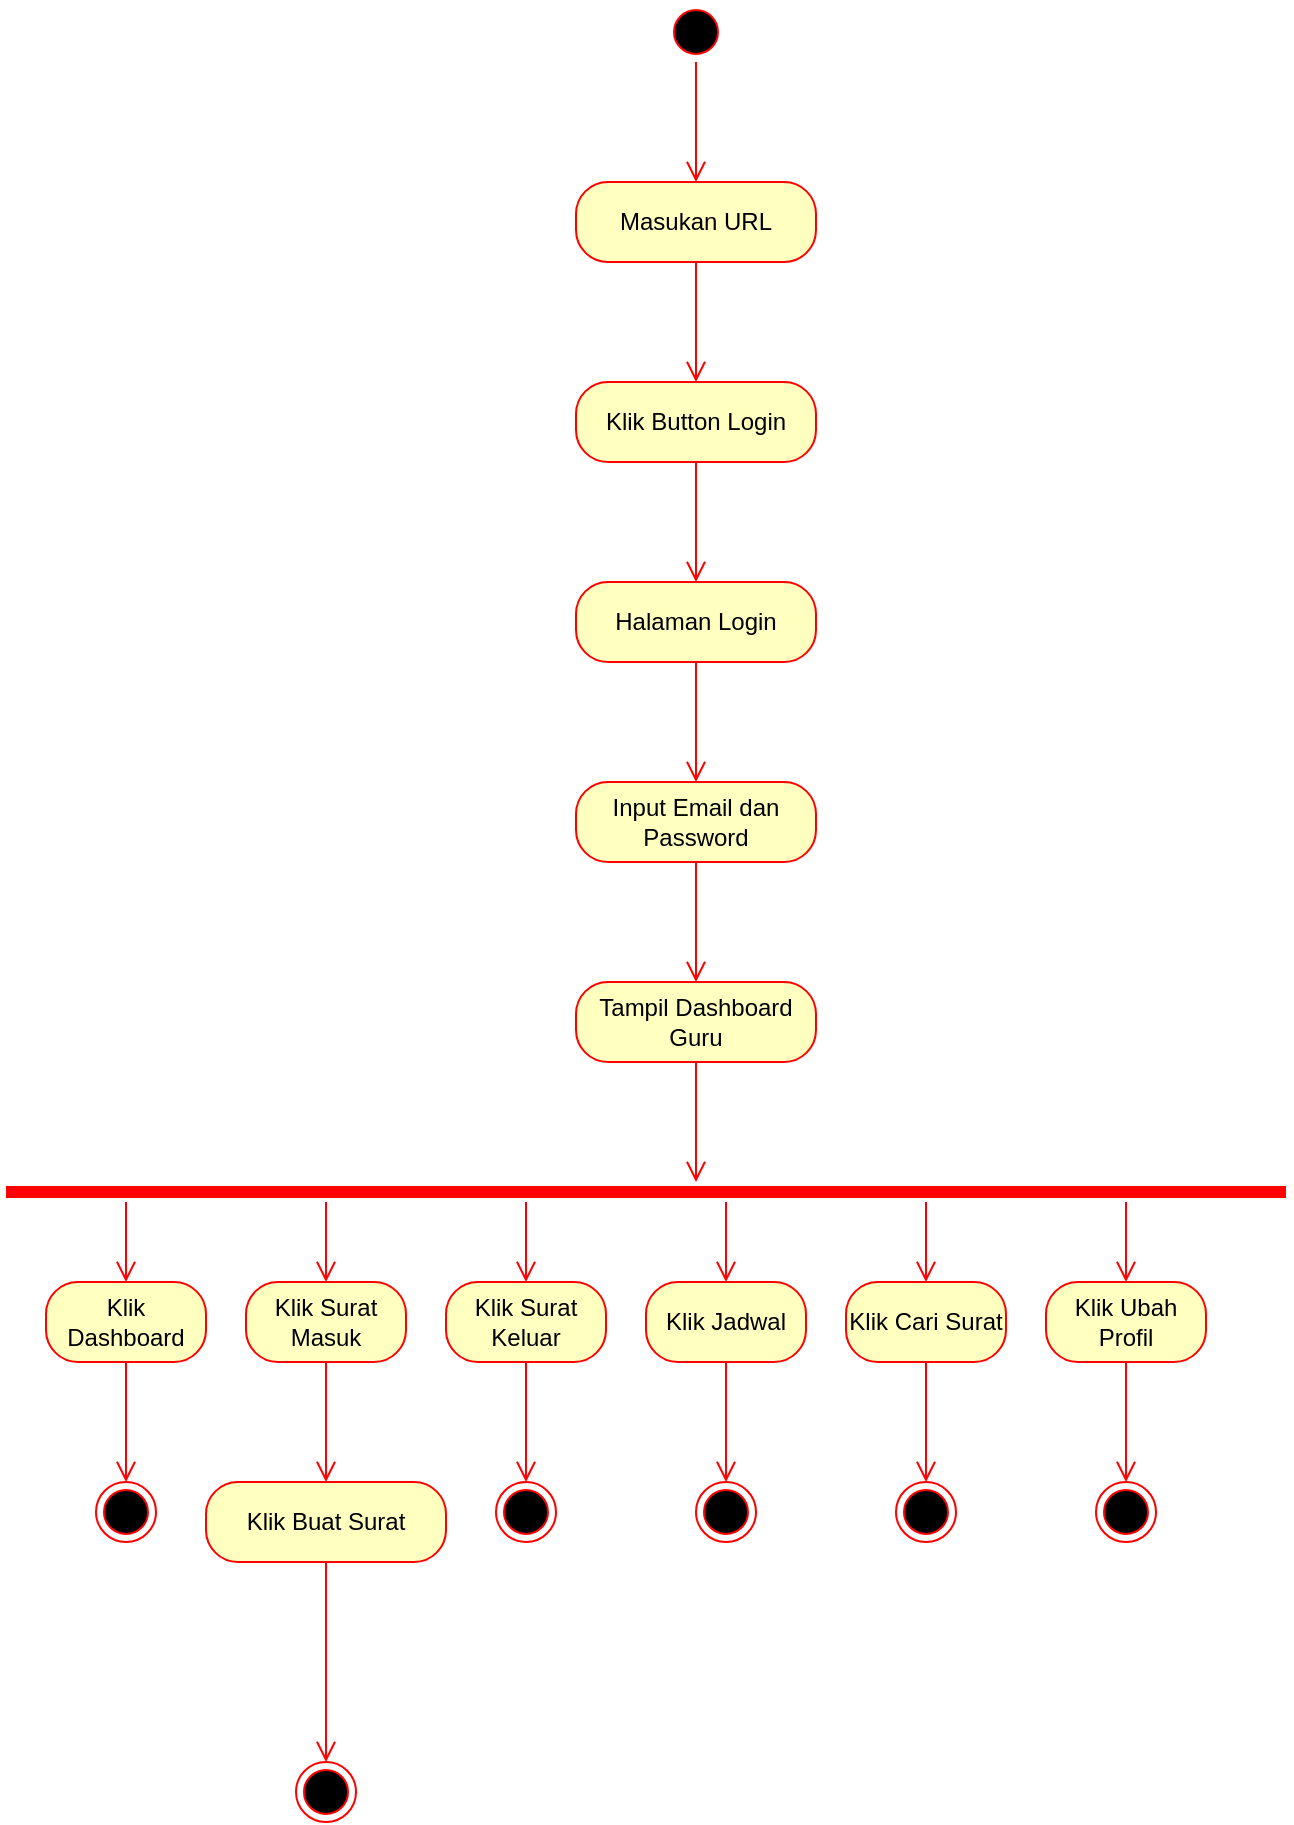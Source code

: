 <mxfile version="21.1.6" type="device">
  <diagram name="Page-1" id="mJlU_098rGXr4-JCs8MA">
    <mxGraphModel dx="1233" dy="573" grid="1" gridSize="10" guides="1" tooltips="1" connect="1" arrows="1" fold="1" page="1" pageScale="1" pageWidth="850" pageHeight="1100" math="0" shadow="0">
      <root>
        <mxCell id="0" />
        <mxCell id="1" parent="0" />
        <mxCell id="uJcHsqmsMlFsnE2hgPNo-1" value="" style="ellipse;html=1;shape=startState;fillColor=#000000;strokeColor=#ff0000;" vertex="1" parent="1">
          <mxGeometry x="370" y="40" width="30" height="30" as="geometry" />
        </mxCell>
        <mxCell id="uJcHsqmsMlFsnE2hgPNo-2" value="" style="edgeStyle=orthogonalEdgeStyle;html=1;verticalAlign=bottom;endArrow=open;endSize=8;strokeColor=#ff0000;rounded=0;" edge="1" parent="1" source="uJcHsqmsMlFsnE2hgPNo-1">
          <mxGeometry relative="1" as="geometry">
            <mxPoint x="385" y="130" as="targetPoint" />
          </mxGeometry>
        </mxCell>
        <mxCell id="uJcHsqmsMlFsnE2hgPNo-3" value="Masukan URL" style="rounded=1;whiteSpace=wrap;html=1;arcSize=40;fontColor=#000000;fillColor=#ffffc0;strokeColor=#ff0000;" vertex="1" parent="1">
          <mxGeometry x="325" y="130" width="120" height="40" as="geometry" />
        </mxCell>
        <mxCell id="uJcHsqmsMlFsnE2hgPNo-4" value="" style="edgeStyle=orthogonalEdgeStyle;html=1;verticalAlign=bottom;endArrow=open;endSize=8;strokeColor=#ff0000;rounded=0;" edge="1" parent="1" source="uJcHsqmsMlFsnE2hgPNo-3">
          <mxGeometry relative="1" as="geometry">
            <mxPoint x="385" y="230" as="targetPoint" />
          </mxGeometry>
        </mxCell>
        <mxCell id="uJcHsqmsMlFsnE2hgPNo-5" value="Klik Button Login" style="rounded=1;whiteSpace=wrap;html=1;arcSize=40;fontColor=#000000;fillColor=#ffffc0;strokeColor=#ff0000;" vertex="1" parent="1">
          <mxGeometry x="325" y="230" width="120" height="40" as="geometry" />
        </mxCell>
        <mxCell id="uJcHsqmsMlFsnE2hgPNo-6" value="" style="edgeStyle=orthogonalEdgeStyle;html=1;verticalAlign=bottom;endArrow=open;endSize=8;strokeColor=#ff0000;rounded=0;" edge="1" parent="1" source="uJcHsqmsMlFsnE2hgPNo-5">
          <mxGeometry relative="1" as="geometry">
            <mxPoint x="385" y="330" as="targetPoint" />
          </mxGeometry>
        </mxCell>
        <mxCell id="uJcHsqmsMlFsnE2hgPNo-7" value="Halaman Login" style="rounded=1;whiteSpace=wrap;html=1;arcSize=40;fontColor=#000000;fillColor=#ffffc0;strokeColor=#ff0000;" vertex="1" parent="1">
          <mxGeometry x="325" y="330" width="120" height="40" as="geometry" />
        </mxCell>
        <mxCell id="uJcHsqmsMlFsnE2hgPNo-8" value="" style="edgeStyle=orthogonalEdgeStyle;html=1;verticalAlign=bottom;endArrow=open;endSize=8;strokeColor=#ff0000;rounded=0;" edge="1" parent="1" source="uJcHsqmsMlFsnE2hgPNo-7">
          <mxGeometry relative="1" as="geometry">
            <mxPoint x="385" y="430" as="targetPoint" />
          </mxGeometry>
        </mxCell>
        <mxCell id="uJcHsqmsMlFsnE2hgPNo-9" value="Input Email dan Password" style="rounded=1;whiteSpace=wrap;html=1;arcSize=40;fontColor=#000000;fillColor=#ffffc0;strokeColor=#ff0000;" vertex="1" parent="1">
          <mxGeometry x="325" y="430" width="120" height="40" as="geometry" />
        </mxCell>
        <mxCell id="uJcHsqmsMlFsnE2hgPNo-10" value="" style="edgeStyle=orthogonalEdgeStyle;html=1;verticalAlign=bottom;endArrow=open;endSize=8;strokeColor=#ff0000;rounded=0;" edge="1" parent="1" source="uJcHsqmsMlFsnE2hgPNo-9">
          <mxGeometry relative="1" as="geometry">
            <mxPoint x="385" y="530" as="targetPoint" />
          </mxGeometry>
        </mxCell>
        <mxCell id="uJcHsqmsMlFsnE2hgPNo-11" value="Tampil Dashboard Guru" style="rounded=1;whiteSpace=wrap;html=1;arcSize=40;fontColor=#000000;fillColor=#ffffc0;strokeColor=#ff0000;" vertex="1" parent="1">
          <mxGeometry x="325" y="530" width="120" height="40" as="geometry" />
        </mxCell>
        <mxCell id="uJcHsqmsMlFsnE2hgPNo-12" value="" style="edgeStyle=orthogonalEdgeStyle;html=1;verticalAlign=bottom;endArrow=open;endSize=8;strokeColor=#ff0000;rounded=0;" edge="1" parent="1" source="uJcHsqmsMlFsnE2hgPNo-11">
          <mxGeometry relative="1" as="geometry">
            <mxPoint x="385" y="630" as="targetPoint" />
          </mxGeometry>
        </mxCell>
        <mxCell id="uJcHsqmsMlFsnE2hgPNo-13" value="" style="shape=line;html=1;strokeWidth=6;strokeColor=#ff0000;" vertex="1" parent="1">
          <mxGeometry x="40" y="630" width="640" height="10" as="geometry" />
        </mxCell>
        <mxCell id="uJcHsqmsMlFsnE2hgPNo-14" value="" style="edgeStyle=orthogonalEdgeStyle;html=1;verticalAlign=bottom;endArrow=open;endSize=8;strokeColor=#ff0000;rounded=0;" edge="1" parent="1">
          <mxGeometry relative="1" as="geometry">
            <mxPoint x="100" y="680" as="targetPoint" />
            <mxPoint x="100" y="640" as="sourcePoint" />
          </mxGeometry>
        </mxCell>
        <mxCell id="uJcHsqmsMlFsnE2hgPNo-15" value="Klik Dashboard" style="rounded=1;whiteSpace=wrap;html=1;arcSize=40;fontColor=#000000;fillColor=#ffffc0;strokeColor=#ff0000;" vertex="1" parent="1">
          <mxGeometry x="60" y="680" width="80" height="40" as="geometry" />
        </mxCell>
        <mxCell id="uJcHsqmsMlFsnE2hgPNo-16" value="" style="edgeStyle=orthogonalEdgeStyle;html=1;verticalAlign=bottom;endArrow=open;endSize=8;strokeColor=#ff0000;rounded=0;" edge="1" parent="1" source="uJcHsqmsMlFsnE2hgPNo-15">
          <mxGeometry relative="1" as="geometry">
            <mxPoint x="100" y="780" as="targetPoint" />
          </mxGeometry>
        </mxCell>
        <mxCell id="uJcHsqmsMlFsnE2hgPNo-17" value="" style="edgeStyle=orthogonalEdgeStyle;html=1;verticalAlign=bottom;endArrow=open;endSize=8;strokeColor=#ff0000;rounded=0;" edge="1" parent="1">
          <mxGeometry relative="1" as="geometry">
            <mxPoint x="200" y="680" as="targetPoint" />
            <mxPoint x="200" y="640" as="sourcePoint" />
          </mxGeometry>
        </mxCell>
        <mxCell id="uJcHsqmsMlFsnE2hgPNo-18" value="Klik Surat Masuk" style="rounded=1;whiteSpace=wrap;html=1;arcSize=40;fontColor=#000000;fillColor=#ffffc0;strokeColor=#ff0000;" vertex="1" parent="1">
          <mxGeometry x="160" y="680" width="80" height="40" as="geometry" />
        </mxCell>
        <mxCell id="uJcHsqmsMlFsnE2hgPNo-19" value="" style="edgeStyle=orthogonalEdgeStyle;html=1;verticalAlign=bottom;endArrow=open;endSize=8;strokeColor=#ff0000;rounded=0;" edge="1" parent="1" source="uJcHsqmsMlFsnE2hgPNo-18">
          <mxGeometry relative="1" as="geometry">
            <mxPoint x="200" y="780" as="targetPoint" />
          </mxGeometry>
        </mxCell>
        <mxCell id="uJcHsqmsMlFsnE2hgPNo-20" value="" style="edgeStyle=orthogonalEdgeStyle;html=1;verticalAlign=bottom;endArrow=open;endSize=8;strokeColor=#ff0000;rounded=0;" edge="1" parent="1">
          <mxGeometry relative="1" as="geometry">
            <mxPoint x="300" y="680" as="targetPoint" />
            <mxPoint x="300" y="640" as="sourcePoint" />
          </mxGeometry>
        </mxCell>
        <mxCell id="uJcHsqmsMlFsnE2hgPNo-21" value="Klik Surat Keluar" style="rounded=1;whiteSpace=wrap;html=1;arcSize=40;fontColor=#000000;fillColor=#ffffc0;strokeColor=#ff0000;" vertex="1" parent="1">
          <mxGeometry x="260" y="680" width="80" height="40" as="geometry" />
        </mxCell>
        <mxCell id="uJcHsqmsMlFsnE2hgPNo-22" value="" style="edgeStyle=orthogonalEdgeStyle;html=1;verticalAlign=bottom;endArrow=open;endSize=8;strokeColor=#ff0000;rounded=0;" edge="1" parent="1" source="uJcHsqmsMlFsnE2hgPNo-21">
          <mxGeometry relative="1" as="geometry">
            <mxPoint x="300" y="780" as="targetPoint" />
          </mxGeometry>
        </mxCell>
        <mxCell id="uJcHsqmsMlFsnE2hgPNo-23" value="" style="edgeStyle=orthogonalEdgeStyle;html=1;verticalAlign=bottom;endArrow=open;endSize=8;strokeColor=#ff0000;rounded=0;" edge="1" parent="1">
          <mxGeometry relative="1" as="geometry">
            <mxPoint x="400" y="680" as="targetPoint" />
            <mxPoint x="400" y="640" as="sourcePoint" />
          </mxGeometry>
        </mxCell>
        <mxCell id="uJcHsqmsMlFsnE2hgPNo-24" value="Klik Jadwal" style="rounded=1;whiteSpace=wrap;html=1;arcSize=40;fontColor=#000000;fillColor=#ffffc0;strokeColor=#ff0000;" vertex="1" parent="1">
          <mxGeometry x="360" y="680" width="80" height="40" as="geometry" />
        </mxCell>
        <mxCell id="uJcHsqmsMlFsnE2hgPNo-25" value="" style="edgeStyle=orthogonalEdgeStyle;html=1;verticalAlign=bottom;endArrow=open;endSize=8;strokeColor=#ff0000;rounded=0;" edge="1" parent="1" source="uJcHsqmsMlFsnE2hgPNo-24">
          <mxGeometry relative="1" as="geometry">
            <mxPoint x="400" y="780" as="targetPoint" />
          </mxGeometry>
        </mxCell>
        <mxCell id="uJcHsqmsMlFsnE2hgPNo-26" value="" style="edgeStyle=orthogonalEdgeStyle;html=1;verticalAlign=bottom;endArrow=open;endSize=8;strokeColor=#ff0000;rounded=0;" edge="1" parent="1">
          <mxGeometry relative="1" as="geometry">
            <mxPoint x="500" y="680" as="targetPoint" />
            <mxPoint x="500" y="640" as="sourcePoint" />
          </mxGeometry>
        </mxCell>
        <mxCell id="uJcHsqmsMlFsnE2hgPNo-27" value="Klik Cari Surat" style="rounded=1;whiteSpace=wrap;html=1;arcSize=40;fontColor=#000000;fillColor=#ffffc0;strokeColor=#ff0000;" vertex="1" parent="1">
          <mxGeometry x="460" y="680" width="80" height="40" as="geometry" />
        </mxCell>
        <mxCell id="uJcHsqmsMlFsnE2hgPNo-28" value="" style="edgeStyle=orthogonalEdgeStyle;html=1;verticalAlign=bottom;endArrow=open;endSize=8;strokeColor=#ff0000;rounded=0;" edge="1" parent="1" source="uJcHsqmsMlFsnE2hgPNo-27">
          <mxGeometry relative="1" as="geometry">
            <mxPoint x="500" y="780" as="targetPoint" />
          </mxGeometry>
        </mxCell>
        <mxCell id="uJcHsqmsMlFsnE2hgPNo-32" value="" style="edgeStyle=orthogonalEdgeStyle;html=1;verticalAlign=bottom;endArrow=open;endSize=8;strokeColor=#ff0000;rounded=0;" edge="1" parent="1">
          <mxGeometry relative="1" as="geometry">
            <mxPoint x="600" y="680" as="targetPoint" />
            <mxPoint x="600" y="640" as="sourcePoint" />
          </mxGeometry>
        </mxCell>
        <mxCell id="uJcHsqmsMlFsnE2hgPNo-33" value="Klik Ubah Profil" style="rounded=1;whiteSpace=wrap;html=1;arcSize=40;fontColor=#000000;fillColor=#ffffc0;strokeColor=#ff0000;" vertex="1" parent="1">
          <mxGeometry x="560" y="680" width="80" height="40" as="geometry" />
        </mxCell>
        <mxCell id="uJcHsqmsMlFsnE2hgPNo-34" value="" style="edgeStyle=orthogonalEdgeStyle;html=1;verticalAlign=bottom;endArrow=open;endSize=8;strokeColor=#ff0000;rounded=0;" edge="1" parent="1" source="uJcHsqmsMlFsnE2hgPNo-33">
          <mxGeometry relative="1" as="geometry">
            <mxPoint x="600" y="780" as="targetPoint" />
          </mxGeometry>
        </mxCell>
        <mxCell id="uJcHsqmsMlFsnE2hgPNo-37" value="" style="ellipse;html=1;shape=endState;fillColor=#000000;strokeColor=#ff0000;" vertex="1" parent="1">
          <mxGeometry x="85" y="780" width="30" height="30" as="geometry" />
        </mxCell>
        <mxCell id="uJcHsqmsMlFsnE2hgPNo-38" value="" style="ellipse;html=1;shape=endState;fillColor=#000000;strokeColor=#ff0000;" vertex="1" parent="1">
          <mxGeometry x="185" y="920" width="30" height="30" as="geometry" />
        </mxCell>
        <mxCell id="uJcHsqmsMlFsnE2hgPNo-39" value="" style="ellipse;html=1;shape=endState;fillColor=#000000;strokeColor=#ff0000;" vertex="1" parent="1">
          <mxGeometry x="285" y="780" width="30" height="30" as="geometry" />
        </mxCell>
        <mxCell id="uJcHsqmsMlFsnE2hgPNo-40" value="" style="ellipse;html=1;shape=endState;fillColor=#000000;strokeColor=#ff0000;" vertex="1" parent="1">
          <mxGeometry x="385" y="780" width="30" height="30" as="geometry" />
        </mxCell>
        <mxCell id="uJcHsqmsMlFsnE2hgPNo-41" value="" style="ellipse;html=1;shape=endState;fillColor=#000000;strokeColor=#ff0000;" vertex="1" parent="1">
          <mxGeometry x="485" y="780" width="30" height="30" as="geometry" />
        </mxCell>
        <mxCell id="uJcHsqmsMlFsnE2hgPNo-42" value="" style="ellipse;html=1;shape=endState;fillColor=#000000;strokeColor=#ff0000;" vertex="1" parent="1">
          <mxGeometry x="585" y="780" width="30" height="30" as="geometry" />
        </mxCell>
        <mxCell id="uJcHsqmsMlFsnE2hgPNo-46" value="Klik Buat Surat" style="rounded=1;whiteSpace=wrap;html=1;arcSize=40;fontColor=#000000;fillColor=#ffffc0;strokeColor=#ff0000;" vertex="1" parent="1">
          <mxGeometry x="140" y="780" width="120" height="40" as="geometry" />
        </mxCell>
        <mxCell id="uJcHsqmsMlFsnE2hgPNo-47" value="" style="edgeStyle=orthogonalEdgeStyle;html=1;verticalAlign=bottom;endArrow=open;endSize=8;strokeColor=#ff0000;rounded=0;entryX=0.5;entryY=0;entryDx=0;entryDy=0;" edge="1" source="uJcHsqmsMlFsnE2hgPNo-46" parent="1" target="uJcHsqmsMlFsnE2hgPNo-38">
          <mxGeometry relative="1" as="geometry">
            <mxPoint x="400" y="810" as="targetPoint" />
          </mxGeometry>
        </mxCell>
      </root>
    </mxGraphModel>
  </diagram>
</mxfile>
